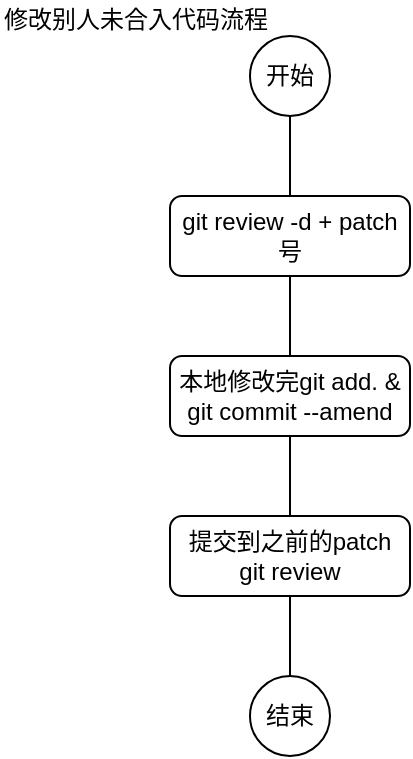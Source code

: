 <mxfile version="10.6.7" type="github"><diagram id="DbvOg9rReJQQRKVfUcam" name="Page-1"><mxGraphModel dx="1398" dy="724" grid="1" gridSize="10" guides="1" tooltips="1" connect="1" arrows="1" fold="1" page="1" pageScale="1" pageWidth="827" pageHeight="1169" math="0" shadow="0"><root><mxCell id="0"/><mxCell id="1" parent="0"/><mxCell id="g_q26T0387Sx8QrIADNw-1" value="开始" style="ellipse;whiteSpace=wrap;html=1;aspect=fixed;" vertex="1" parent="1"><mxGeometry x="360" y="80" width="40" height="40" as="geometry"/></mxCell><mxCell id="g_q26T0387Sx8QrIADNw-2" value="git review -d + patch号&lt;br&gt;" style="rounded=1;whiteSpace=wrap;html=1;" vertex="1" parent="1"><mxGeometry x="320" y="160" width="120" height="40" as="geometry"/></mxCell><mxCell id="g_q26T0387Sx8QrIADNw-5" value="本地修改完git add. &amp;amp; git commit --amend&lt;br&gt;" style="rounded=1;whiteSpace=wrap;html=1;" vertex="1" parent="1"><mxGeometry x="320" y="240" width="120" height="40" as="geometry"/></mxCell><mxCell id="g_q26T0387Sx8QrIADNw-6" value="提交到之前的patch&lt;br&gt;git review&lt;br&gt;" style="rounded=1;whiteSpace=wrap;html=1;" vertex="1" parent="1"><mxGeometry x="320" y="320" width="120" height="40" as="geometry"/></mxCell><mxCell id="g_q26T0387Sx8QrIADNw-7" value="" style="endArrow=none;html=1;entryX=0.5;entryY=1;entryDx=0;entryDy=0;exitX=0.5;exitY=0;exitDx=0;exitDy=0;" edge="1" parent="1" source="g_q26T0387Sx8QrIADNw-2" target="g_q26T0387Sx8QrIADNw-1"><mxGeometry width="50" height="50" relative="1" as="geometry"><mxPoint x="320" y="590" as="sourcePoint"/><mxPoint x="370" y="540" as="targetPoint"/></mxGeometry></mxCell><mxCell id="g_q26T0387Sx8QrIADNw-8" value="" style="endArrow=none;html=1;entryX=0.5;entryY=1;entryDx=0;entryDy=0;exitX=0.5;exitY=0;exitDx=0;exitDy=0;" edge="1" parent="1" target="g_q26T0387Sx8QrIADNw-2"><mxGeometry width="50" height="50" relative="1" as="geometry"><mxPoint x="380" y="240" as="sourcePoint"/><mxPoint x="370" y="540" as="targetPoint"/></mxGeometry></mxCell><mxCell id="g_q26T0387Sx8QrIADNw-9" value="" style="endArrow=none;html=1;entryX=0.5;entryY=1;entryDx=0;entryDy=0;exitX=0.5;exitY=0;exitDx=0;exitDy=0;" edge="1" parent="1"><mxGeometry width="50" height="50" relative="1" as="geometry"><mxPoint x="380" y="320" as="sourcePoint"/><mxPoint x="380" y="280" as="targetPoint"/></mxGeometry></mxCell><mxCell id="g_q26T0387Sx8QrIADNw-12" value="结束" style="ellipse;whiteSpace=wrap;html=1;aspect=fixed;" vertex="1" parent="1"><mxGeometry x="360" y="400" width="40" height="40" as="geometry"/></mxCell><mxCell id="g_q26T0387Sx8QrIADNw-14" value="修改别人未合入代码流程" style="text;html=1;resizable=0;points=[];autosize=1;align=left;verticalAlign=top;spacingTop=-4;" vertex="1" parent="1"><mxGeometry x="235" y="62" width="150" height="20" as="geometry"/></mxCell><mxCell id="g_q26T0387Sx8QrIADNw-15" value="" style="endArrow=none;html=1;entryX=0.5;entryY=1;entryDx=0;entryDy=0;exitX=0.5;exitY=0;exitDx=0;exitDy=0;" edge="1" parent="1" source="g_q26T0387Sx8QrIADNw-12" target="g_q26T0387Sx8QrIADNw-6"><mxGeometry width="50" height="50" relative="1" as="geometry"><mxPoint x="240" y="510" as="sourcePoint"/><mxPoint x="290" y="460" as="targetPoint"/></mxGeometry></mxCell></root></mxGraphModel></diagram></mxfile>